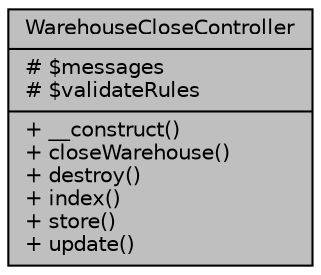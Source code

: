 digraph "WarehouseCloseController"
{
 // LATEX_PDF_SIZE
  bgcolor="transparent";
  edge [fontname="Helvetica",fontsize="10",labelfontname="Helvetica",labelfontsize="10"];
  node [fontname="Helvetica",fontsize="10",shape=record];
  Node1 [label="{WarehouseCloseController\n|# $messages\l# $validateRules\l|+ __construct()\l+ closeWarehouse()\l+ destroy()\l+ index()\l+ store()\l+ update()\l}",height=0.2,width=0.4,color="black", fillcolor="grey75", style="filled", fontcolor="black",tooltip="Controlador de los cierres de almacén registrados."];
}
